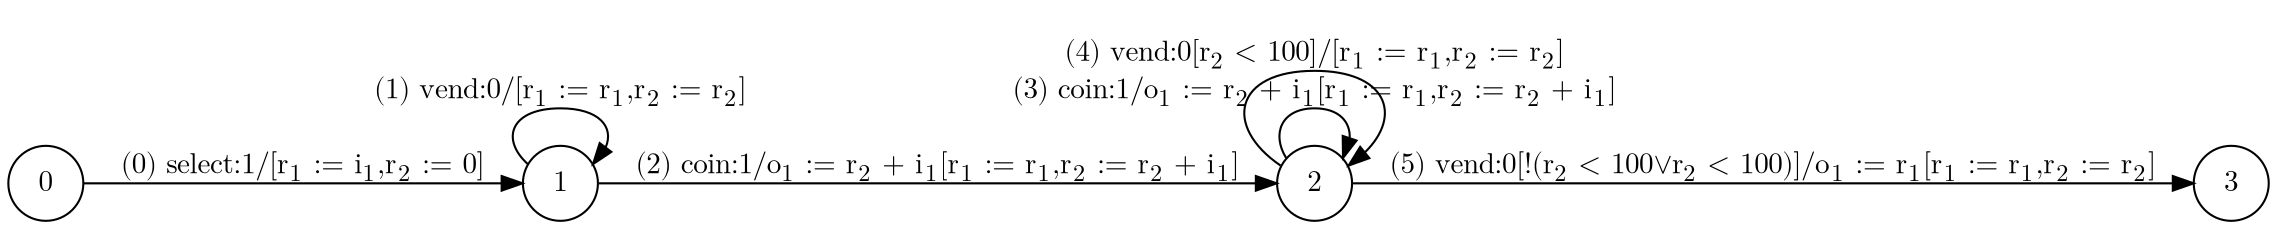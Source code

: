digraph EFSM{
  graph [rankdir="LR", fontname="Latin Modern Math"];
  node [color="black", fillcolor="white", shape="circle", style="filled", fontname="Latin Modern Math"];
  edge [fontname="Latin Modern Math"];
  0->1[label=<(0) select:1/&#91;r<sub>1</sub> := i<sub>1</sub>,r<sub>2</sub> := 0&#93;>]
  1->1[label=<(1) vend:0/&#91;r<sub>1</sub> := r<sub>1</sub>,r<sub>2</sub> := r<sub>2</sub>&#93;>]
  1->2[label=<(2) coin:1/o<sub>1</sub> := r<sub>2</sub> + i<sub>1</sub>&#91;r<sub>1</sub> := r<sub>1</sub>,r<sub>2</sub> := r<sub>2</sub> + i<sub>1</sub>&#93;>]
  2->2[label=<(3) coin:1/o<sub>1</sub> := r<sub>2</sub> + i<sub>1</sub>&#91;r<sub>1</sub> := r<sub>1</sub>,r<sub>2</sub> := r<sub>2</sub> + i<sub>1</sub>&#93;>]
  2->2[label=<(4) vend:0&#91;r<sub>2</sub> &lt; 100&#93;/&#91;r<sub>1</sub> := r<sub>1</sub>,r<sub>2</sub> := r<sub>2</sub>&#93;>]
  2->3[label=<(5) vend:0&#91;!(r<sub>2</sub> &lt; 100&or;r<sub>2</sub> &lt; 100)&#93;/o<sub>1</sub> := r<sub>1</sub>&#91;r<sub>1</sub> := r<sub>1</sub>,r<sub>2</sub> := r<sub>2</sub>&#93;>]
}
